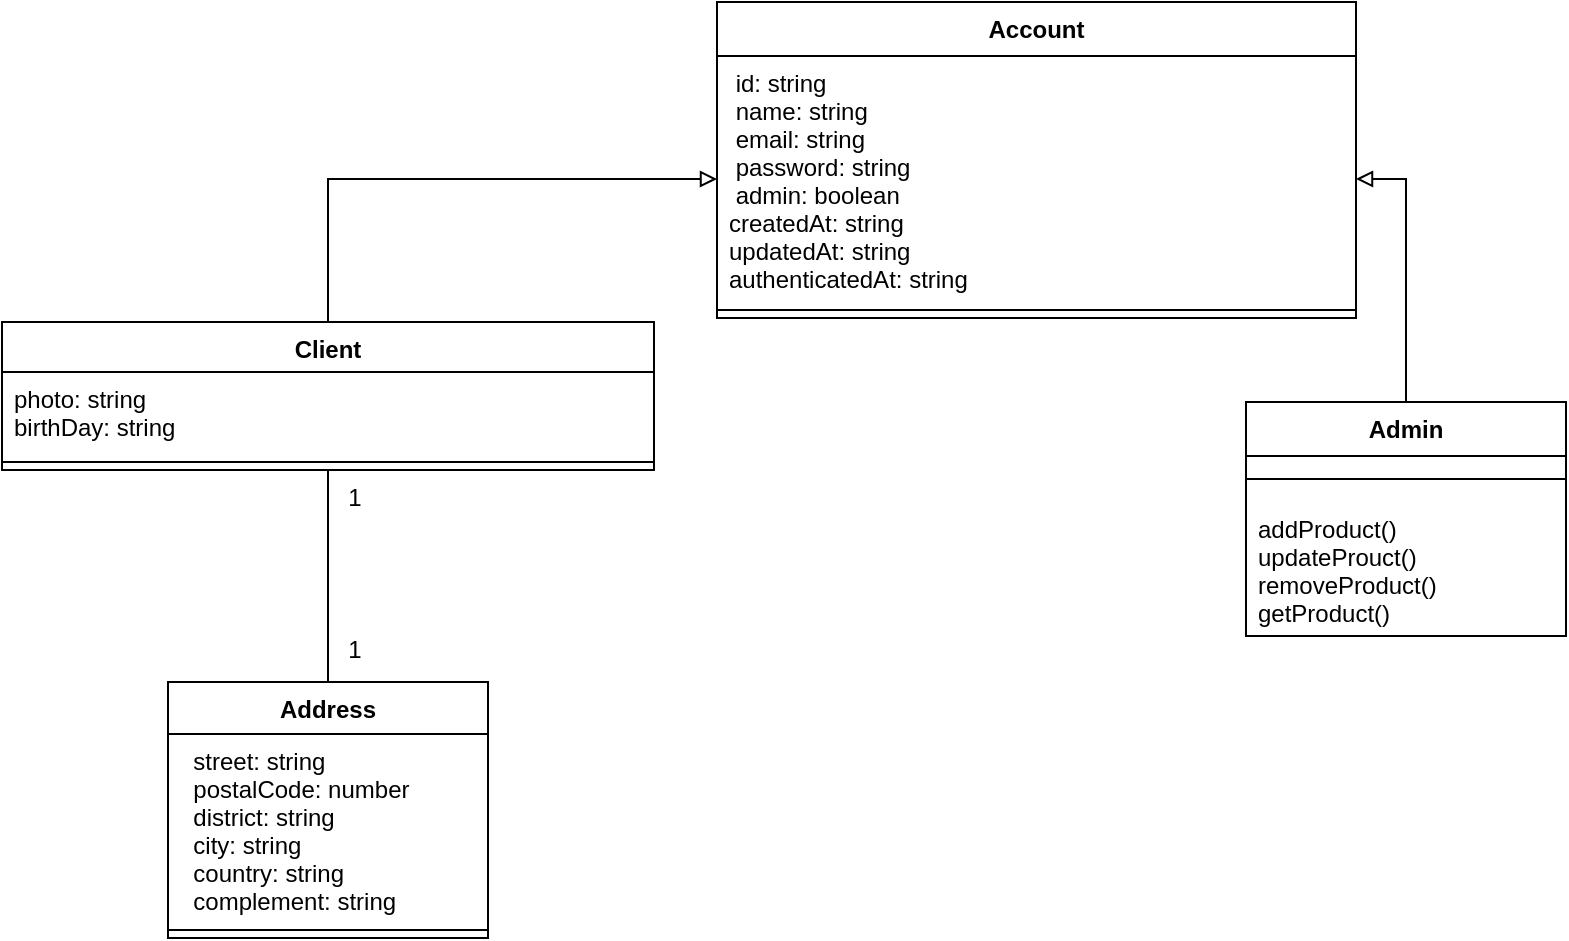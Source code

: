 <mxfile>
    <diagram id="XhyU7xlqHxBA_4XB7dNm" name="Account">
        <mxGraphModel dx="1277" dy="446" grid="0" gridSize="10" guides="1" tooltips="1" connect="1" arrows="1" fold="1" page="0" pageScale="1" pageWidth="827" pageHeight="1169" math="0" shadow="0">
            <root>
                <mxCell id="0"/>
                <mxCell id="1" parent="0"/>
                <mxCell id="K6E6BVQt66KrU3n13Uxa-6" value="Account" style="swimlane;fontStyle=1;align=center;verticalAlign=top;childLayout=stackLayout;horizontal=1;startSize=27;horizontalStack=0;resizeParent=1;resizeParentMax=0;resizeLast=0;collapsible=1;marginBottom=0;" parent="1" vertex="1">
                    <mxGeometry x="290.5" y="40" width="319.5" height="158" as="geometry"/>
                </mxCell>
                <mxCell id="K6E6BVQt66KrU3n13Uxa-7" value=" id: string&#10; name: string&#10; email: string&#10; password: string&#10; admin: boolean&#10;createdAt: string&#10;updatedAt: string&#10;authenticatedAt: string" style="text;strokeColor=none;fillColor=none;align=left;verticalAlign=top;spacingLeft=4;spacingRight=4;overflow=hidden;rotatable=0;points=[[0,0.5],[1,0.5]];portConstraint=eastwest;" parent="K6E6BVQt66KrU3n13Uxa-6" vertex="1">
                    <mxGeometry y="27" width="319.5" height="123" as="geometry"/>
                </mxCell>
                <mxCell id="K6E6BVQt66KrU3n13Uxa-8" value="" style="line;strokeWidth=1;fillColor=none;align=left;verticalAlign=middle;spacingTop=-1;spacingLeft=3;spacingRight=3;rotatable=0;labelPosition=right;points=[];portConstraint=eastwest;" parent="K6E6BVQt66KrU3n13Uxa-6" vertex="1">
                    <mxGeometry y="150" width="319.5" height="8" as="geometry"/>
                </mxCell>
                <mxCell id="K6E6BVQt66KrU3n13Uxa-19" style="edgeStyle=orthogonalEdgeStyle;rounded=0;orthogonalLoop=1;jettySize=auto;html=1;entryX=0;entryY=0.5;entryDx=0;entryDy=0;endArrow=block;endFill=0;" parent="1" source="K6E6BVQt66KrU3n13Uxa-11" target="K6E6BVQt66KrU3n13Uxa-7" edge="1">
                    <mxGeometry relative="1" as="geometry"/>
                </mxCell>
                <mxCell id="K6E6BVQt66KrU3n13Uxa-11" value="Client" style="swimlane;fontStyle=1;align=center;verticalAlign=top;childLayout=stackLayout;horizontal=1;startSize=25;horizontalStack=0;resizeParent=1;resizeParentMax=0;resizeLast=0;collapsible=1;marginBottom=0;" parent="1" vertex="1">
                    <mxGeometry x="-67" y="200" width="326" height="74" as="geometry"/>
                </mxCell>
                <mxCell id="K6E6BVQt66KrU3n13Uxa-12" value="photo: string&#10;birthDay: string" style="text;strokeColor=none;fillColor=none;align=left;verticalAlign=top;spacingLeft=4;spacingRight=4;overflow=hidden;rotatable=0;points=[[0,0.5],[1,0.5]];portConstraint=eastwest;" parent="K6E6BVQt66KrU3n13Uxa-11" vertex="1">
                    <mxGeometry y="25" width="326" height="41" as="geometry"/>
                </mxCell>
                <mxCell id="K6E6BVQt66KrU3n13Uxa-13" value="" style="line;strokeWidth=1;fillColor=none;align=left;verticalAlign=middle;spacingTop=-1;spacingLeft=3;spacingRight=3;rotatable=0;labelPosition=right;points=[];portConstraint=eastwest;" parent="K6E6BVQt66KrU3n13Uxa-11" vertex="1">
                    <mxGeometry y="66" width="326" height="8" as="geometry"/>
                </mxCell>
                <mxCell id="K6E6BVQt66KrU3n13Uxa-23" style="edgeStyle=orthogonalEdgeStyle;rounded=0;orthogonalLoop=1;jettySize=auto;html=1;entryX=1;entryY=0.5;entryDx=0;entryDy=0;endArrow=block;endFill=0;" parent="1" source="K6E6BVQt66KrU3n13Uxa-20" target="K6E6BVQt66KrU3n13Uxa-7" edge="1">
                    <mxGeometry relative="1" as="geometry"/>
                </mxCell>
                <mxCell id="K6E6BVQt66KrU3n13Uxa-20" value="Admin" style="swimlane;fontStyle=1;align=center;verticalAlign=top;childLayout=stackLayout;horizontal=1;startSize=27;horizontalStack=0;resizeParent=1;resizeParentMax=0;resizeLast=0;collapsible=1;marginBottom=0;" parent="1" vertex="1">
                    <mxGeometry x="555" y="240" width="160" height="117" as="geometry"/>
                </mxCell>
                <mxCell id="K6E6BVQt66KrU3n13Uxa-22" value="" style="line;strokeWidth=1;fillColor=none;align=left;verticalAlign=middle;spacingTop=-1;spacingLeft=3;spacingRight=3;rotatable=0;labelPosition=right;points=[];portConstraint=eastwest;" parent="K6E6BVQt66KrU3n13Uxa-20" vertex="1">
                    <mxGeometry y="27" width="160" height="23" as="geometry"/>
                </mxCell>
                <mxCell id="7" value="addProduct()&#10;updateProuct()&#10;removeProduct()&#10;getProduct()" style="text;strokeColor=none;fillColor=none;align=left;verticalAlign=top;spacingLeft=4;spacingRight=4;overflow=hidden;rotatable=0;points=[[0,0.5],[1,0.5]];portConstraint=eastwest;" parent="K6E6BVQt66KrU3n13Uxa-20" vertex="1">
                    <mxGeometry y="50" width="160" height="67" as="geometry"/>
                </mxCell>
                <mxCell id="K6E6BVQt66KrU3n13Uxa-24" value="Address" style="swimlane;fontStyle=1;align=center;verticalAlign=top;childLayout=stackLayout;horizontal=1;startSize=26;horizontalStack=0;resizeParent=1;resizeParentMax=0;resizeLast=0;collapsible=1;marginBottom=0;" parent="1" vertex="1">
                    <mxGeometry x="16" y="380" width="160" height="128" as="geometry"/>
                </mxCell>
                <mxCell id="K6E6BVQt66KrU3n13Uxa-25" value="  street: string&#10;  postalCode: number&#10;  district: string&#10;  city: string&#10;  country: string&#10;  complement: string" style="text;strokeColor=none;fillColor=none;align=left;verticalAlign=top;spacingLeft=4;spacingRight=4;overflow=hidden;rotatable=0;points=[[0,0.5],[1,0.5]];portConstraint=eastwest;" parent="K6E6BVQt66KrU3n13Uxa-24" vertex="1">
                    <mxGeometry y="26" width="160" height="94" as="geometry"/>
                </mxCell>
                <mxCell id="K6E6BVQt66KrU3n13Uxa-26" value="" style="line;strokeWidth=1;fillColor=none;align=left;verticalAlign=middle;spacingTop=-1;spacingLeft=3;spacingRight=3;rotatable=0;labelPosition=right;points=[];portConstraint=eastwest;" parent="K6E6BVQt66KrU3n13Uxa-24" vertex="1">
                    <mxGeometry y="120" width="160" height="8" as="geometry"/>
                </mxCell>
                <mxCell id="CMzWh5FOwvmuOhsNkX_Z-6" style="edgeStyle=orthogonalEdgeStyle;rounded=0;orthogonalLoop=1;jettySize=auto;html=1;entryX=0.5;entryY=0;entryDx=0;entryDy=0;endArrow=none;endFill=0;exitX=0.5;exitY=1;exitDx=0;exitDy=0;" parent="1" source="K6E6BVQt66KrU3n13Uxa-11" target="K6E6BVQt66KrU3n13Uxa-24" edge="1">
                    <mxGeometry relative="1" as="geometry">
                        <mxPoint x="96" y="333" as="sourcePoint"/>
                    </mxGeometry>
                </mxCell>
                <mxCell id="CMzWh5FOwvmuOhsNkX_Z-8" value="1" style="text;html=1;align=center;verticalAlign=middle;resizable=0;points=[];autosize=1;strokeColor=none;fillColor=none;" parent="1" vertex="1">
                    <mxGeometry x="96" y="351" width="25" height="26" as="geometry"/>
                </mxCell>
                <mxCell id="CMzWh5FOwvmuOhsNkX_Z-9" value="1" style="text;html=1;align=center;verticalAlign=middle;resizable=0;points=[];autosize=1;strokeColor=none;fillColor=none;" parent="1" vertex="1">
                    <mxGeometry x="96" y="275" width="25" height="26" as="geometry"/>
                </mxCell>
            </root>
        </mxGraphModel>
    </diagram>
</mxfile>